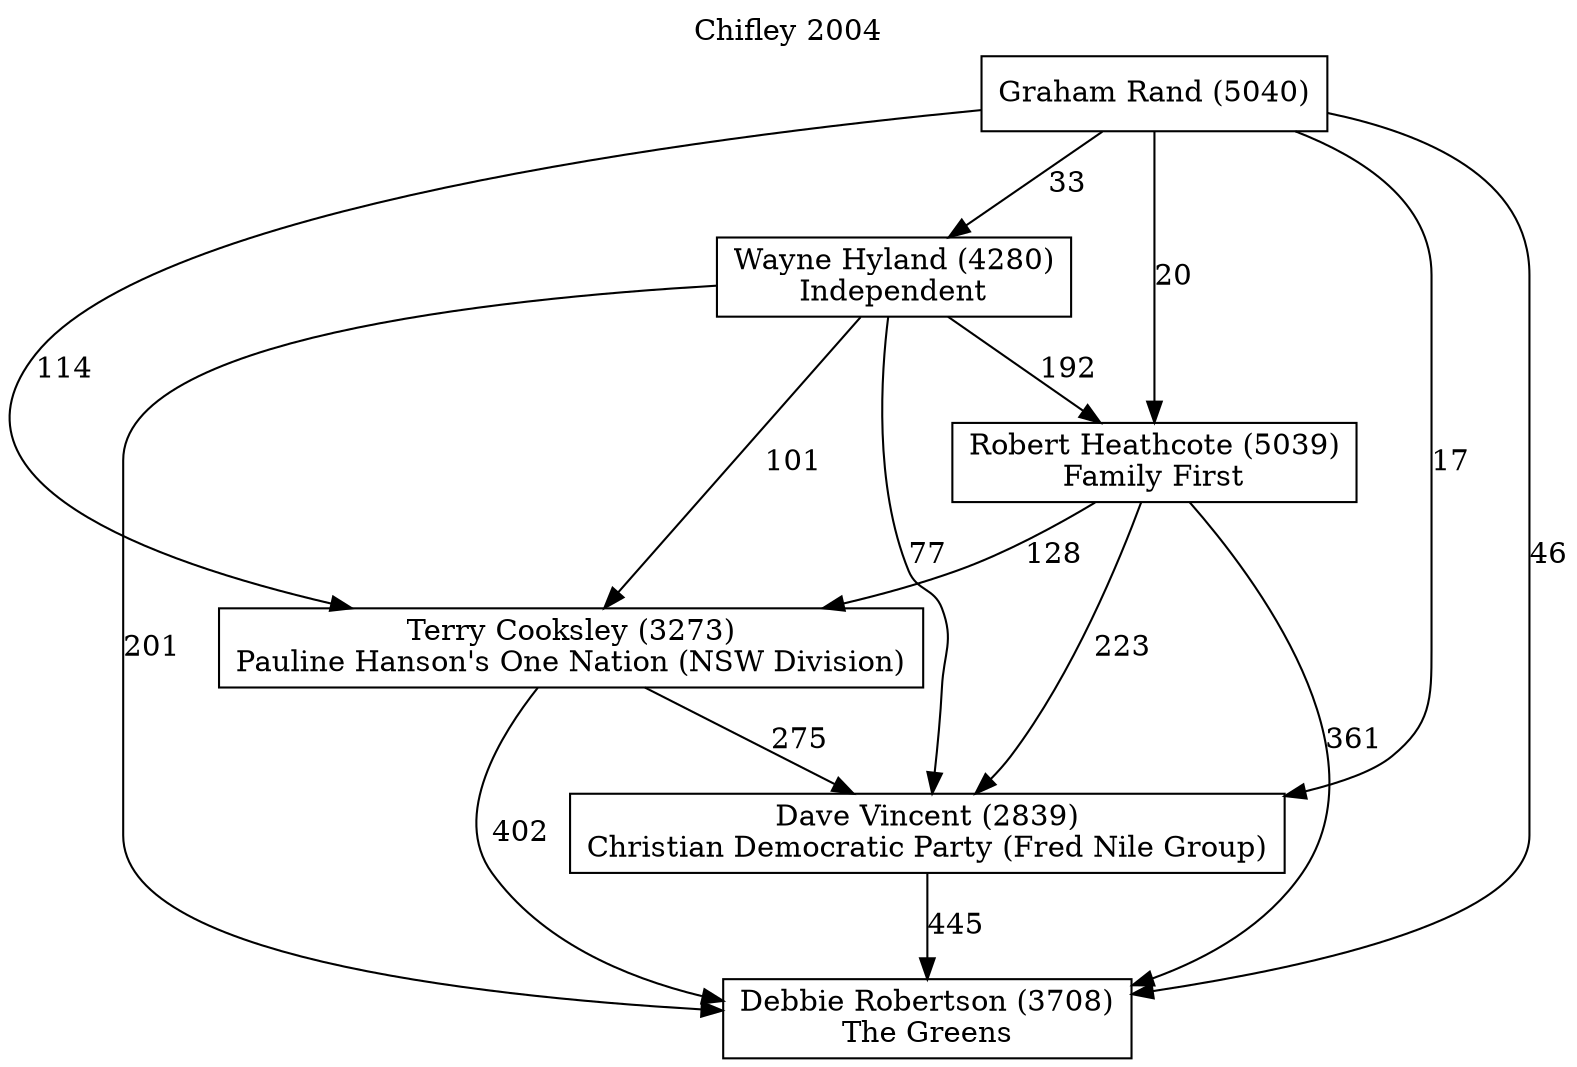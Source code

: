 // House preference flow
digraph "Debbie Robertson (3708)_Chifley_2004" {
	graph [label="Chifley 2004" labelloc=t mclimit=10]
	node [shape=box]
	"Dave Vincent (2839)" [label="Dave Vincent (2839)
Christian Democratic Party (Fred Nile Group)"]
	"Debbie Robertson (3708)" [label="Debbie Robertson (3708)
The Greens"]
	"Graham Rand (5040)" [label="Graham Rand (5040)
"]
	"Robert Heathcote (5039)" [label="Robert Heathcote (5039)
Family First"]
	"Terry Cooksley (3273)" [label="Terry Cooksley (3273)
Pauline Hanson's One Nation (NSW Division)"]
	"Wayne Hyland (4280)" [label="Wayne Hyland (4280)
Independent"]
	"Dave Vincent (2839)" -> "Debbie Robertson (3708)" [label=445]
	"Graham Rand (5040)" -> "Dave Vincent (2839)" [label=17]
	"Graham Rand (5040)" -> "Debbie Robertson (3708)" [label=46]
	"Graham Rand (5040)" -> "Robert Heathcote (5039)" [label=20]
	"Graham Rand (5040)" -> "Terry Cooksley (3273)" [label=114]
	"Graham Rand (5040)" -> "Wayne Hyland (4280)" [label=33]
	"Robert Heathcote (5039)" -> "Dave Vincent (2839)" [label=223]
	"Robert Heathcote (5039)" -> "Debbie Robertson (3708)" [label=361]
	"Robert Heathcote (5039)" -> "Terry Cooksley (3273)" [label=128]
	"Terry Cooksley (3273)" -> "Dave Vincent (2839)" [label=275]
	"Terry Cooksley (3273)" -> "Debbie Robertson (3708)" [label=402]
	"Wayne Hyland (4280)" -> "Dave Vincent (2839)" [label=77]
	"Wayne Hyland (4280)" -> "Debbie Robertson (3708)" [label=201]
	"Wayne Hyland (4280)" -> "Robert Heathcote (5039)" [label=192]
	"Wayne Hyland (4280)" -> "Terry Cooksley (3273)" [label=101]
}
